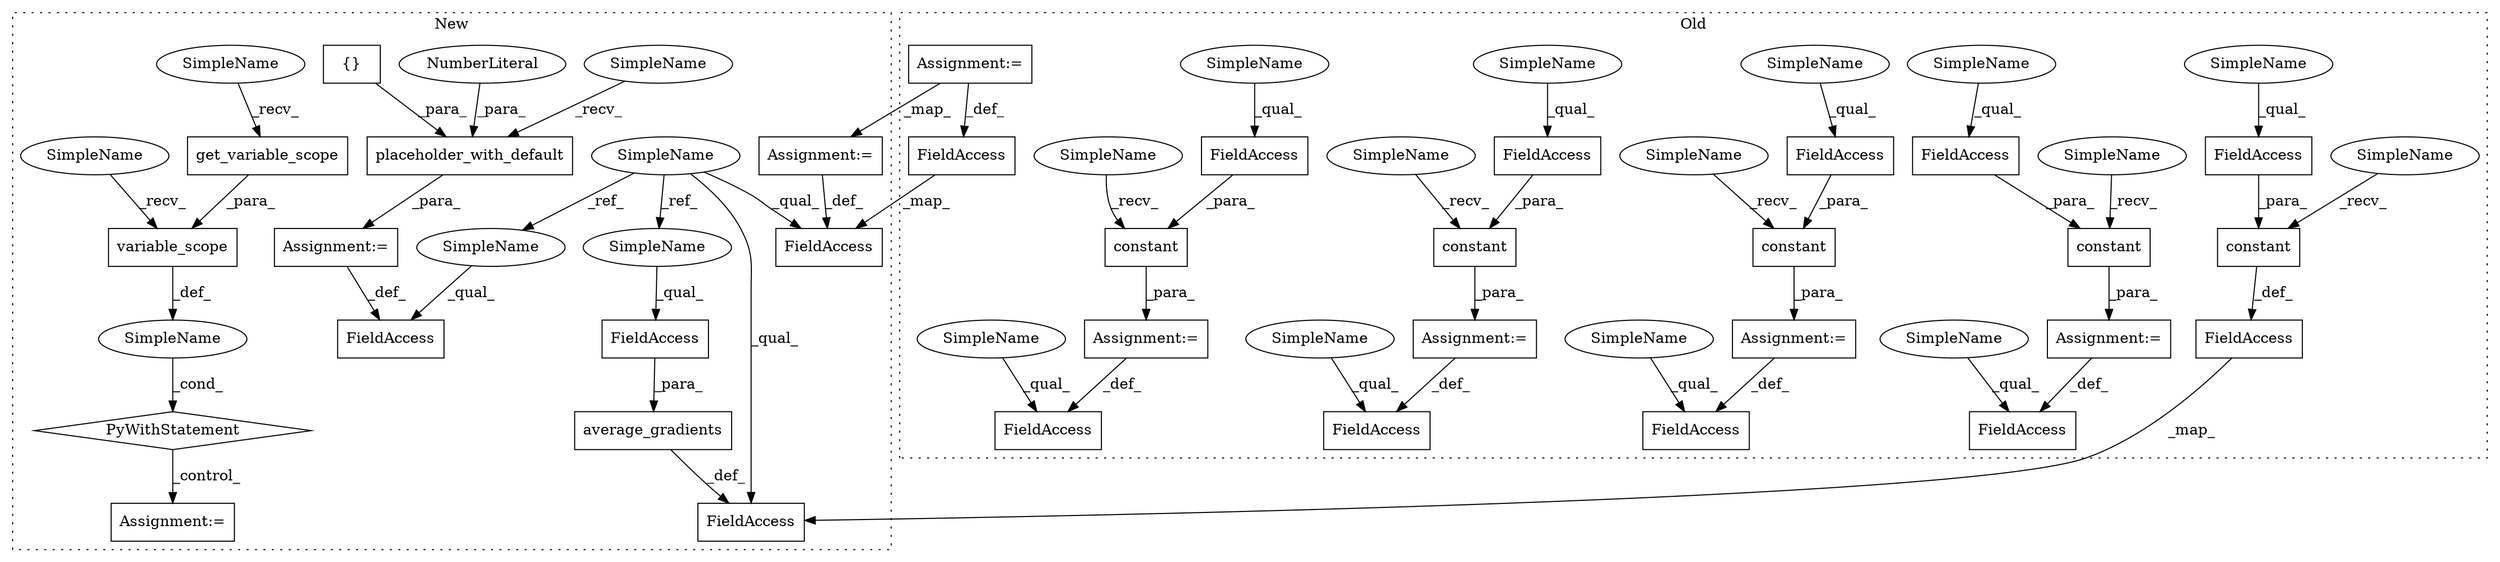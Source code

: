 digraph G {
subgraph cluster0 {
1 [label="constant" a="32" s="20816,20859" l="9,1" shape="box"];
7 [label="FieldAccess" a="22" s="20768" l="36" shape="box"];
8 [label="FieldAccess" a="22" s="20825" l="34" shape="box"];
12 [label="FieldAccess" a="22" s="20728" l="33" shape="box"];
13 [label="constant" a="32" s="20719,20761" l="9,1" shape="box"];
14 [label="FieldAccess" a="22" s="20672" l="35" shape="box"];
15 [label="FieldAccess" a="22" s="20866" l="40" shape="box"];
16 [label="constant" a="32" s="20918,20965" l="9,1" shape="box"];
17 [label="FieldAccess" a="22" s="21117" l="34" shape="box"];
18 [label="constant" a="32" s="21108,21151" l="9,1" shape="box"];
19 [label="FieldAccess" a="22" s="20927" l="38" shape="box"];
20 [label="FieldAccess" a="22" s="21024" l="29" shape="box"];
21 [label="constant" a="32" s="21015,21053" l="9,1" shape="box"];
22 [label="FieldAccess" a="22" s="20972" l="31" shape="box"];
27 [label="Assignment:=" a="7" s="20804" l="1" shape="box"];
28 [label="Assignment:=" a="7" s="21003" l="1" shape="box"];
29 [label="Assignment:=" a="7" s="20707" l="1" shape="box"];
30 [label="Assignment:=" a="7" s="20906" l="1" shape="box"];
33 [label="FieldAccess" a="22" s="21060" l="36" shape="box"];
34 [label="FieldAccess" a="22" s="22130" l="14" shape="box"];
36 [label="Assignment:=" a="7" s="22144" l="1" shape="box"];
40 [label="SimpleName" a="42" s="20805" l="10" shape="ellipse"];
41 [label="SimpleName" a="42" s="20708" l="10" shape="ellipse"];
42 [label="SimpleName" a="42" s="21004" l="10" shape="ellipse"];
43 [label="SimpleName" a="42" s="20907" l="10" shape="ellipse"];
44 [label="SimpleName" a="42" s="21097" l="10" shape="ellipse"];
45 [label="SimpleName" a="42" s="20728" l="4" shape="ellipse"];
46 [label="SimpleName" a="42" s="21117" l="4" shape="ellipse"];
47 [label="SimpleName" a="42" s="20972" l="4" shape="ellipse"];
48 [label="SimpleName" a="42" s="20768" l="4" shape="ellipse"];
49 [label="SimpleName" a="42" s="20825" l="4" shape="ellipse"];
50 [label="SimpleName" a="42" s="21024" l="4" shape="ellipse"];
51 [label="SimpleName" a="42" s="20866" l="4" shape="ellipse"];
52 [label="SimpleName" a="42" s="20672" l="4" shape="ellipse"];
53 [label="SimpleName" a="42" s="20927" l="4" shape="ellipse"];
label = "Old";
style="dotted";
}
subgraph cluster1 {
2 [label="variable_scope" a="32" s="23005,23051" l="15,1" shape="box"];
3 [label="placeholder_with_default" a="32" s="22937,22977" l="25,1" shape="box"];
4 [label="NumberLiteral" a="34" s="22962" l="3" shape="ellipse"];
5 [label="{}" a="4" s="22975" l="2" shape="box"];
6 [label="get_variable_scope" a="32" s="23031" l="20" shape="box"];
9 [label="FieldAccess" a="22" s="22901" l="24" shape="box"];
10 [label="SimpleName" a="42" s="22221" l="4" shape="ellipse"];
11 [label="FieldAccess" a="22" s="24206" l="19" shape="box"];
23 [label="PyWithStatement" a="104" s="22984,23052" l="10,2" shape="diamond"];
24 [label="SimpleName" a="42" s="" l="" shape="ellipse"];
25 [label="Assignment:=" a="7" s="23066" l="5" shape="box"];
26 [label="Assignment:=" a="7" s="22925" l="1" shape="box"];
31 [label="average_gradients" a="32" s="24188,24225" l="18,1" shape="box"];
32 [label="FieldAccess" a="22" s="24173" l="14" shape="box"];
35 [label="FieldAccess" a="22" s="24089" l="14" shape="box"];
37 [label="Assignment:=" a="7" s="24103" l="1" shape="box"];
38 [label="SimpleName" a="42" s="22901" l="4" shape="ellipse"];
39 [label="SimpleName" a="42" s="24206" l="4" shape="ellipse"];
54 [label="SimpleName" a="42" s="23020" l="10" shape="ellipse"];
55 [label="SimpleName" a="42" s="22926" l="10" shape="ellipse"];
56 [label="SimpleName" a="42" s="22994" l="10" shape="ellipse"];
label = "New";
style="dotted";
}
1 -> 27 [label="_para_"];
2 -> 24 [label="_def_"];
3 -> 26 [label="_para_"];
4 -> 3 [label="_para_"];
5 -> 3 [label="_para_"];
6 -> 2 [label="_para_"];
8 -> 1 [label="_para_"];
10 -> 32 [label="_qual_"];
10 -> 39 [label="_ref_"];
10 -> 38 [label="_ref_"];
10 -> 35 [label="_qual_"];
11 -> 31 [label="_para_"];
12 -> 13 [label="_para_"];
13 -> 29 [label="_para_"];
16 -> 30 [label="_para_"];
17 -> 18 [label="_para_"];
18 -> 33 [label="_def_"];
19 -> 16 [label="_para_"];
20 -> 21 [label="_para_"];
21 -> 28 [label="_para_"];
23 -> 25 [label="_control_"];
24 -> 23 [label="_cond_"];
26 -> 9 [label="_def_"];
27 -> 7 [label="_def_"];
28 -> 22 [label="_def_"];
29 -> 14 [label="_def_"];
30 -> 15 [label="_def_"];
31 -> 32 [label="_def_"];
33 -> 32 [label="_map_"];
34 -> 35 [label="_map_"];
36 -> 34 [label="_def_"];
36 -> 37 [label="_map_"];
37 -> 35 [label="_def_"];
38 -> 9 [label="_qual_"];
39 -> 11 [label="_qual_"];
40 -> 1 [label="_recv_"];
41 -> 13 [label="_recv_"];
42 -> 21 [label="_recv_"];
43 -> 16 [label="_recv_"];
44 -> 18 [label="_recv_"];
45 -> 12 [label="_qual_"];
46 -> 17 [label="_qual_"];
47 -> 22 [label="_qual_"];
48 -> 7 [label="_qual_"];
49 -> 8 [label="_qual_"];
50 -> 20 [label="_qual_"];
51 -> 15 [label="_qual_"];
52 -> 14 [label="_qual_"];
53 -> 19 [label="_qual_"];
54 -> 6 [label="_recv_"];
55 -> 3 [label="_recv_"];
56 -> 2 [label="_recv_"];
}